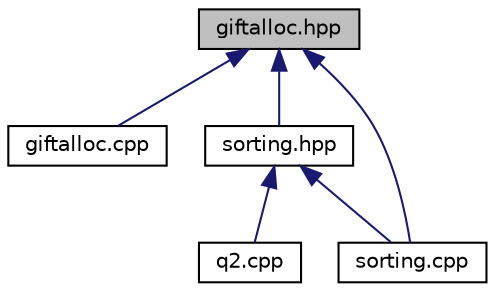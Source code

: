 digraph "giftalloc.hpp"
{
  edge [fontname="Helvetica",fontsize="10",labelfontname="Helvetica",labelfontsize="10"];
  node [fontname="Helvetica",fontsize="10",shape=record];
  Node1 [label="giftalloc.hpp",height=0.2,width=0.4,color="black", fillcolor="grey75", style="filled", fontcolor="black"];
  Node1 -> Node2 [dir="back",color="midnightblue",fontsize="10",style="solid",fontname="Helvetica"];
  Node2 [label="giftalloc.cpp",height=0.2,width=0.4,color="black", fillcolor="white", style="filled",URL="$giftalloc_8cpp.html"];
  Node1 -> Node3 [dir="back",color="midnightblue",fontsize="10",style="solid",fontname="Helvetica"];
  Node3 [label="sorting.hpp",height=0.2,width=0.4,color="black", fillcolor="white", style="filled",URL="$sorting_8hpp.html"];
  Node3 -> Node4 [dir="back",color="midnightblue",fontsize="10",style="solid",fontname="Helvetica"];
  Node4 [label="q2.cpp",height=0.2,width=0.4,color="black", fillcolor="white", style="filled",URL="$q2_8cpp.html"];
  Node3 -> Node5 [dir="back",color="midnightblue",fontsize="10",style="solid",fontname="Helvetica"];
  Node5 [label="sorting.cpp",height=0.2,width=0.4,color="black", fillcolor="white", style="filled",URL="$sorting_8cpp.html"];
  Node1 -> Node5 [dir="back",color="midnightblue",fontsize="10",style="solid",fontname="Helvetica"];
}
